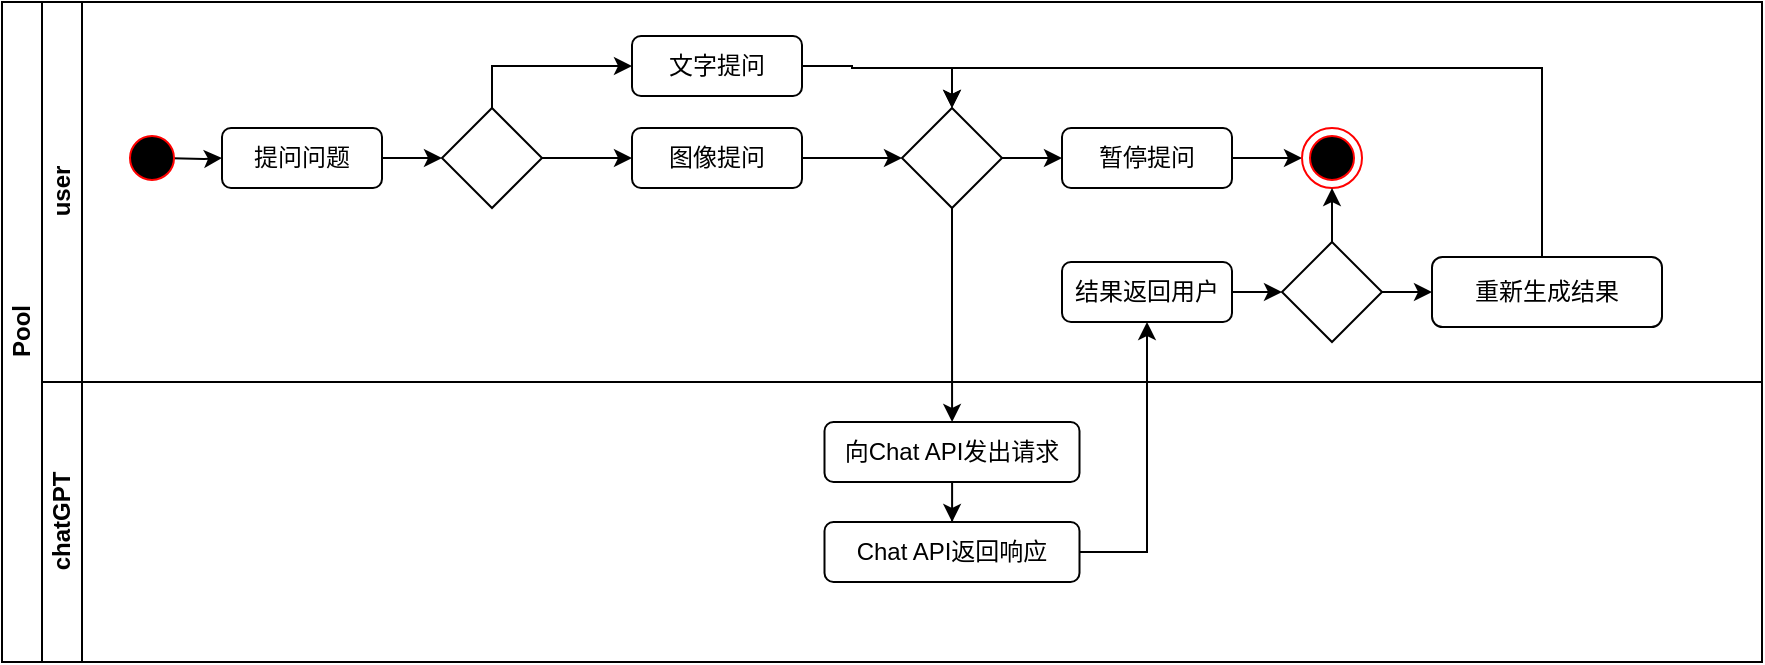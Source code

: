 <mxfile version="22.1.17" type="github">
  <diagram id="prtHgNgQTEPvFCAcTncT" name="Page-1">
    <mxGraphModel dx="1002" dy="577" grid="1" gridSize="10" guides="1" tooltips="1" connect="1" arrows="1" fold="1" page="1" pageScale="1" pageWidth="827" pageHeight="1169" math="0" shadow="0">
      <root>
        <mxCell id="0" />
        <mxCell id="1" parent="0" />
        <mxCell id="dNxyNK7c78bLwvsdeMH5-19" value="Pool" style="swimlane;html=1;childLayout=stackLayout;resizeParent=1;resizeParentMax=0;horizontal=0;startSize=20;horizontalStack=0;direction=east;flipH=0;flipV=1;" parent="1" vertex="1">
          <mxGeometry x="120" y="180" width="880" height="330" as="geometry" />
        </mxCell>
        <mxCell id="dNxyNK7c78bLwvsdeMH5-20" value="user" style="swimlane;html=1;startSize=20;horizontal=0;direction=east;" parent="dNxyNK7c78bLwvsdeMH5-19" vertex="1">
          <mxGeometry x="20" width="860" height="190" as="geometry" />
        </mxCell>
        <mxCell id="_Y3a0ysCMhxK1ZZNrRvd-23" value="" style="edgeStyle=orthogonalEdgeStyle;rounded=0;orthogonalLoop=1;jettySize=auto;html=1;" edge="1" parent="dNxyNK7c78bLwvsdeMH5-20" target="_Y3a0ysCMhxK1ZZNrRvd-22">
          <mxGeometry relative="1" as="geometry">
            <mxPoint x="60" y="78" as="sourcePoint" />
          </mxGeometry>
        </mxCell>
        <mxCell id="_Y3a0ysCMhxK1ZZNrRvd-21" value="" style="ellipse;html=1;shape=startState;fillColor=#000000;strokeColor=#ff0000;" vertex="1" parent="dNxyNK7c78bLwvsdeMH5-20">
          <mxGeometry x="40" y="63" width="30" height="30" as="geometry" />
        </mxCell>
        <mxCell id="_Y3a0ysCMhxK1ZZNrRvd-25" value="" style="edgeStyle=orthogonalEdgeStyle;rounded=0;orthogonalLoop=1;jettySize=auto;html=1;" edge="1" parent="dNxyNK7c78bLwvsdeMH5-20" source="_Y3a0ysCMhxK1ZZNrRvd-22" target="_Y3a0ysCMhxK1ZZNrRvd-24">
          <mxGeometry relative="1" as="geometry" />
        </mxCell>
        <mxCell id="_Y3a0ysCMhxK1ZZNrRvd-22" value="提问问题" style="rounded=1;whiteSpace=wrap;html=1;" vertex="1" parent="dNxyNK7c78bLwvsdeMH5-20">
          <mxGeometry x="90" y="63" width="80" height="30" as="geometry" />
        </mxCell>
        <mxCell id="_Y3a0ysCMhxK1ZZNrRvd-28" style="edgeStyle=orthogonalEdgeStyle;rounded=0;orthogonalLoop=1;jettySize=auto;html=1;exitX=0.5;exitY=0;exitDx=0;exitDy=0;entryX=0;entryY=0.5;entryDx=0;entryDy=0;" edge="1" parent="dNxyNK7c78bLwvsdeMH5-20" source="_Y3a0ysCMhxK1ZZNrRvd-24" target="_Y3a0ysCMhxK1ZZNrRvd-26">
          <mxGeometry relative="1" as="geometry" />
        </mxCell>
        <mxCell id="_Y3a0ysCMhxK1ZZNrRvd-38" value="" style="edgeStyle=orthogonalEdgeStyle;rounded=0;orthogonalLoop=1;jettySize=auto;html=1;" edge="1" parent="dNxyNK7c78bLwvsdeMH5-20" source="_Y3a0ysCMhxK1ZZNrRvd-24" target="_Y3a0ysCMhxK1ZZNrRvd-37">
          <mxGeometry relative="1" as="geometry" />
        </mxCell>
        <mxCell id="_Y3a0ysCMhxK1ZZNrRvd-24" value="" style="rhombus;whiteSpace=wrap;html=1;" vertex="1" parent="dNxyNK7c78bLwvsdeMH5-20">
          <mxGeometry x="200" y="53" width="50" height="50" as="geometry" />
        </mxCell>
        <mxCell id="_Y3a0ysCMhxK1ZZNrRvd-40" style="edgeStyle=orthogonalEdgeStyle;rounded=0;orthogonalLoop=1;jettySize=auto;html=1;entryX=0.5;entryY=0;entryDx=0;entryDy=0;" edge="1" parent="dNxyNK7c78bLwvsdeMH5-20" source="_Y3a0ysCMhxK1ZZNrRvd-26" target="_Y3a0ysCMhxK1ZZNrRvd-39">
          <mxGeometry relative="1" as="geometry">
            <Array as="points">
              <mxPoint x="405" y="32" />
              <mxPoint x="455" y="33" />
            </Array>
          </mxGeometry>
        </mxCell>
        <mxCell id="_Y3a0ysCMhxK1ZZNrRvd-26" value="文字提问" style="rounded=1;whiteSpace=wrap;html=1;" vertex="1" parent="dNxyNK7c78bLwvsdeMH5-20">
          <mxGeometry x="295" y="17" width="85" height="30" as="geometry" />
        </mxCell>
        <mxCell id="_Y3a0ysCMhxK1ZZNrRvd-41" value="" style="edgeStyle=orthogonalEdgeStyle;rounded=0;orthogonalLoop=1;jettySize=auto;html=1;" edge="1" parent="dNxyNK7c78bLwvsdeMH5-20" source="_Y3a0ysCMhxK1ZZNrRvd-37" target="_Y3a0ysCMhxK1ZZNrRvd-39">
          <mxGeometry relative="1" as="geometry" />
        </mxCell>
        <mxCell id="_Y3a0ysCMhxK1ZZNrRvd-37" value="图像提问" style="rounded=1;whiteSpace=wrap;html=1;" vertex="1" parent="dNxyNK7c78bLwvsdeMH5-20">
          <mxGeometry x="295" y="63" width="85" height="30" as="geometry" />
        </mxCell>
        <mxCell id="_Y3a0ysCMhxK1ZZNrRvd-43" value="" style="edgeStyle=orthogonalEdgeStyle;rounded=0;orthogonalLoop=1;jettySize=auto;html=1;" edge="1" parent="dNxyNK7c78bLwvsdeMH5-20" source="_Y3a0ysCMhxK1ZZNrRvd-39" target="_Y3a0ysCMhxK1ZZNrRvd-42">
          <mxGeometry relative="1" as="geometry" />
        </mxCell>
        <mxCell id="_Y3a0ysCMhxK1ZZNrRvd-39" value="" style="rhombus;whiteSpace=wrap;html=1;" vertex="1" parent="dNxyNK7c78bLwvsdeMH5-20">
          <mxGeometry x="430" y="53" width="50" height="50" as="geometry" />
        </mxCell>
        <mxCell id="_Y3a0ysCMhxK1ZZNrRvd-48" value="" style="edgeStyle=orthogonalEdgeStyle;rounded=0;orthogonalLoop=1;jettySize=auto;html=1;" edge="1" parent="dNxyNK7c78bLwvsdeMH5-20" source="_Y3a0ysCMhxK1ZZNrRvd-42" target="_Y3a0ysCMhxK1ZZNrRvd-47">
          <mxGeometry relative="1" as="geometry" />
        </mxCell>
        <mxCell id="_Y3a0ysCMhxK1ZZNrRvd-42" value="暂停提问" style="rounded=1;whiteSpace=wrap;html=1;" vertex="1" parent="dNxyNK7c78bLwvsdeMH5-20">
          <mxGeometry x="510" y="63" width="85" height="30" as="geometry" />
        </mxCell>
        <mxCell id="_Y3a0ysCMhxK1ZZNrRvd-47" value="" style="ellipse;html=1;shape=endState;fillColor=#000000;strokeColor=#ff0000;" vertex="1" parent="dNxyNK7c78bLwvsdeMH5-20">
          <mxGeometry x="630" y="63" width="30" height="30" as="geometry" />
        </mxCell>
        <mxCell id="_Y3a0ysCMhxK1ZZNrRvd-58" value="" style="edgeStyle=orthogonalEdgeStyle;rounded=0;orthogonalLoop=1;jettySize=auto;html=1;" edge="1" parent="dNxyNK7c78bLwvsdeMH5-20" source="_Y3a0ysCMhxK1ZZNrRvd-51" target="_Y3a0ysCMhxK1ZZNrRvd-56">
          <mxGeometry relative="1" as="geometry" />
        </mxCell>
        <mxCell id="_Y3a0ysCMhxK1ZZNrRvd-51" value="结果返回用户" style="rounded=1;whiteSpace=wrap;html=1;" vertex="1" parent="dNxyNK7c78bLwvsdeMH5-20">
          <mxGeometry x="510" y="130" width="85" height="30" as="geometry" />
        </mxCell>
        <mxCell id="_Y3a0ysCMhxK1ZZNrRvd-57" value="" style="edgeStyle=orthogonalEdgeStyle;rounded=0;orthogonalLoop=1;jettySize=auto;html=1;" edge="1" parent="dNxyNK7c78bLwvsdeMH5-20" source="_Y3a0ysCMhxK1ZZNrRvd-56" target="_Y3a0ysCMhxK1ZZNrRvd-47">
          <mxGeometry relative="1" as="geometry" />
        </mxCell>
        <mxCell id="_Y3a0ysCMhxK1ZZNrRvd-56" value="" style="rhombus;whiteSpace=wrap;html=1;" vertex="1" parent="dNxyNK7c78bLwvsdeMH5-20">
          <mxGeometry x="620" y="120" width="50" height="50" as="geometry" />
        </mxCell>
        <mxCell id="_Y3a0ysCMhxK1ZZNrRvd-66" style="edgeStyle=orthogonalEdgeStyle;rounded=0;orthogonalLoop=1;jettySize=auto;html=1;entryX=0.5;entryY=0;entryDx=0;entryDy=0;" edge="1" parent="dNxyNK7c78bLwvsdeMH5-20" source="_Y3a0ysCMhxK1ZZNrRvd-59" target="_Y3a0ysCMhxK1ZZNrRvd-39">
          <mxGeometry relative="1" as="geometry">
            <Array as="points">
              <mxPoint x="750" y="33" />
              <mxPoint x="455" y="33" />
            </Array>
          </mxGeometry>
        </mxCell>
        <mxCell id="_Y3a0ysCMhxK1ZZNrRvd-59" value="重新生成结果" style="rounded=1;whiteSpace=wrap;html=1;" vertex="1" parent="dNxyNK7c78bLwvsdeMH5-20">
          <mxGeometry x="695" y="127.5" width="115" height="35" as="geometry" />
        </mxCell>
        <mxCell id="_Y3a0ysCMhxK1ZZNrRvd-60" value="" style="edgeStyle=orthogonalEdgeStyle;rounded=0;orthogonalLoop=1;jettySize=auto;html=1;" edge="1" parent="dNxyNK7c78bLwvsdeMH5-20" source="_Y3a0ysCMhxK1ZZNrRvd-56" target="_Y3a0ysCMhxK1ZZNrRvd-59">
          <mxGeometry relative="1" as="geometry" />
        </mxCell>
        <mxCell id="_Y3a0ysCMhxK1ZZNrRvd-46" value="" style="edgeStyle=orthogonalEdgeStyle;rounded=0;orthogonalLoop=1;jettySize=auto;html=1;" edge="1" parent="dNxyNK7c78bLwvsdeMH5-19" source="_Y3a0ysCMhxK1ZZNrRvd-39" target="_Y3a0ysCMhxK1ZZNrRvd-45">
          <mxGeometry relative="1" as="geometry" />
        </mxCell>
        <mxCell id="_Y3a0ysCMhxK1ZZNrRvd-52" style="edgeStyle=orthogonalEdgeStyle;rounded=0;orthogonalLoop=1;jettySize=auto;html=1;entryX=0.5;entryY=1;entryDx=0;entryDy=0;" edge="1" parent="dNxyNK7c78bLwvsdeMH5-19" source="_Y3a0ysCMhxK1ZZNrRvd-49" target="_Y3a0ysCMhxK1ZZNrRvd-51">
          <mxGeometry relative="1" as="geometry">
            <Array as="points">
              <mxPoint x="573" y="275" />
            </Array>
          </mxGeometry>
        </mxCell>
        <mxCell id="dNxyNK7c78bLwvsdeMH5-21" value="chatGPT" style="swimlane;html=1;startSize=20;horizontal=0;direction=east;" parent="dNxyNK7c78bLwvsdeMH5-19" vertex="1">
          <mxGeometry x="20" y="190" width="860" height="140" as="geometry" />
        </mxCell>
        <mxCell id="_Y3a0ysCMhxK1ZZNrRvd-50" value="" style="edgeStyle=orthogonalEdgeStyle;rounded=0;orthogonalLoop=1;jettySize=auto;html=1;" edge="1" parent="dNxyNK7c78bLwvsdeMH5-21" source="_Y3a0ysCMhxK1ZZNrRvd-45" target="_Y3a0ysCMhxK1ZZNrRvd-49">
          <mxGeometry relative="1" as="geometry" />
        </mxCell>
        <mxCell id="_Y3a0ysCMhxK1ZZNrRvd-45" value="向Chat API发出请求" style="rounded=1;whiteSpace=wrap;html=1;" vertex="1" parent="dNxyNK7c78bLwvsdeMH5-21">
          <mxGeometry x="391.25" y="20" width="127.5" height="30" as="geometry" />
        </mxCell>
        <mxCell id="_Y3a0ysCMhxK1ZZNrRvd-49" value="Chat API返回响应" style="rounded=1;whiteSpace=wrap;html=1;" vertex="1" parent="dNxyNK7c78bLwvsdeMH5-21">
          <mxGeometry x="391.25" y="70" width="127.5" height="30" as="geometry" />
        </mxCell>
      </root>
    </mxGraphModel>
  </diagram>
</mxfile>
